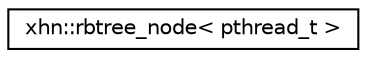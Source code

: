digraph "Graphical Class Hierarchy"
{
  edge [fontname="Helvetica",fontsize="10",labelfontname="Helvetica",labelfontsize="10"];
  node [fontname="Helvetica",fontsize="10",shape=record];
  rankdir="LR";
  Node1 [label="xhn::rbtree_node\< pthread_t \>",height=0.2,width=0.4,color="black", fillcolor="white", style="filled",URL="$classxhn_1_1rbtree__node.html"];
}
